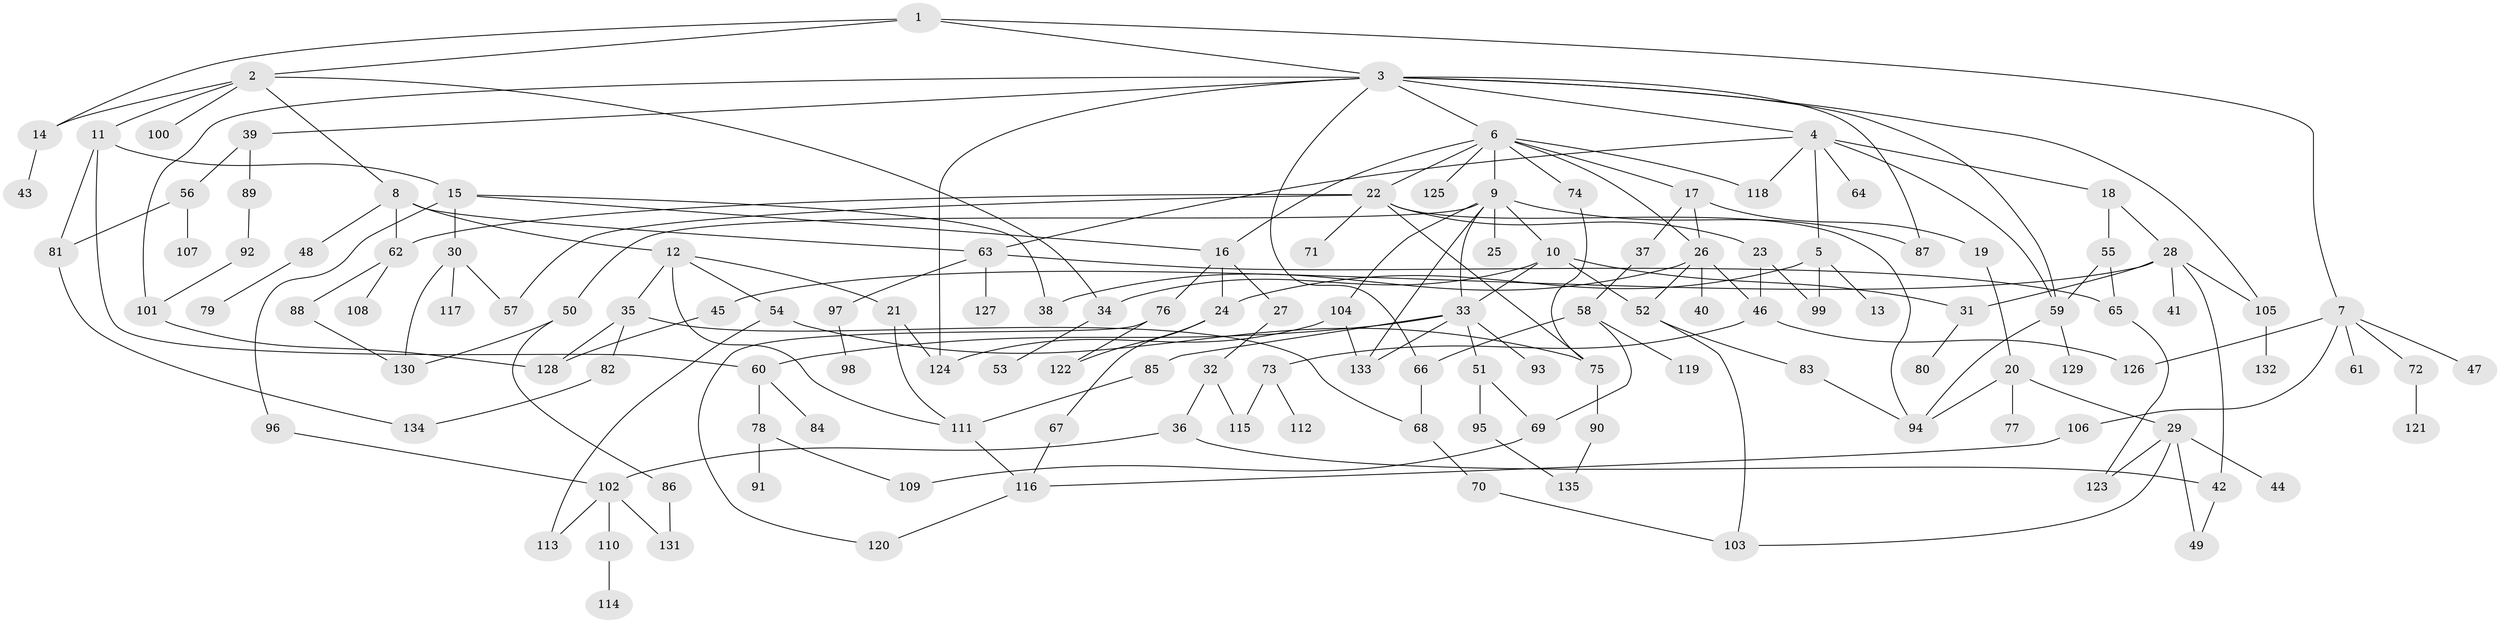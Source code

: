 // coarse degree distribution, {4: 0.12345679012345678, 6: 0.07407407407407407, 11: 0.012345679012345678, 9: 0.024691358024691357, 5: 0.07407407407407407, 7: 0.024691358024691357, 14: 0.012345679012345678, 8: 0.024691358024691357, 1: 0.2962962962962963, 2: 0.19753086419753085, 3: 0.13580246913580246}
// Generated by graph-tools (version 1.1) at 2025/16/03/04/25 18:16:57]
// undirected, 135 vertices, 192 edges
graph export_dot {
graph [start="1"]
  node [color=gray90,style=filled];
  1;
  2;
  3;
  4;
  5;
  6;
  7;
  8;
  9;
  10;
  11;
  12;
  13;
  14;
  15;
  16;
  17;
  18;
  19;
  20;
  21;
  22;
  23;
  24;
  25;
  26;
  27;
  28;
  29;
  30;
  31;
  32;
  33;
  34;
  35;
  36;
  37;
  38;
  39;
  40;
  41;
  42;
  43;
  44;
  45;
  46;
  47;
  48;
  49;
  50;
  51;
  52;
  53;
  54;
  55;
  56;
  57;
  58;
  59;
  60;
  61;
  62;
  63;
  64;
  65;
  66;
  67;
  68;
  69;
  70;
  71;
  72;
  73;
  74;
  75;
  76;
  77;
  78;
  79;
  80;
  81;
  82;
  83;
  84;
  85;
  86;
  87;
  88;
  89;
  90;
  91;
  92;
  93;
  94;
  95;
  96;
  97;
  98;
  99;
  100;
  101;
  102;
  103;
  104;
  105;
  106;
  107;
  108;
  109;
  110;
  111;
  112;
  113;
  114;
  115;
  116;
  117;
  118;
  119;
  120;
  121;
  122;
  123;
  124;
  125;
  126;
  127;
  128;
  129;
  130;
  131;
  132;
  133;
  134;
  135;
  1 -- 2;
  1 -- 3;
  1 -- 7;
  1 -- 14;
  2 -- 8;
  2 -- 11;
  2 -- 14;
  2 -- 100;
  2 -- 34;
  3 -- 4;
  3 -- 6;
  3 -- 39;
  3 -- 59;
  3 -- 66;
  3 -- 87;
  3 -- 101;
  3 -- 105;
  3 -- 124;
  4 -- 5;
  4 -- 18;
  4 -- 64;
  4 -- 118;
  4 -- 63;
  4 -- 59;
  5 -- 13;
  5 -- 24;
  5 -- 99;
  6 -- 9;
  6 -- 17;
  6 -- 22;
  6 -- 26;
  6 -- 74;
  6 -- 118;
  6 -- 125;
  6 -- 16;
  7 -- 47;
  7 -- 61;
  7 -- 72;
  7 -- 106;
  7 -- 126;
  8 -- 12;
  8 -- 48;
  8 -- 62;
  8 -- 63;
  9 -- 10;
  9 -- 25;
  9 -- 33;
  9 -- 50;
  9 -- 104;
  9 -- 87;
  9 -- 133;
  10 -- 31;
  10 -- 34;
  10 -- 52;
  10 -- 33;
  11 -- 15;
  11 -- 60;
  11 -- 81;
  12 -- 21;
  12 -- 35;
  12 -- 54;
  12 -- 111;
  14 -- 43;
  15 -- 16;
  15 -- 30;
  15 -- 96;
  15 -- 38;
  16 -- 27;
  16 -- 76;
  16 -- 24;
  17 -- 19;
  17 -- 37;
  17 -- 26;
  18 -- 28;
  18 -- 55;
  19 -- 20;
  20 -- 29;
  20 -- 77;
  20 -- 94;
  21 -- 111;
  21 -- 124;
  22 -- 23;
  22 -- 57;
  22 -- 71;
  22 -- 62;
  22 -- 75;
  22 -- 94;
  23 -- 46;
  23 -- 99;
  24 -- 67;
  24 -- 122;
  26 -- 38;
  26 -- 40;
  26 -- 52;
  26 -- 46;
  27 -- 32;
  28 -- 41;
  28 -- 45;
  28 -- 31;
  28 -- 42;
  28 -- 105;
  29 -- 44;
  29 -- 49;
  29 -- 103;
  29 -- 123;
  30 -- 117;
  30 -- 57;
  30 -- 130;
  31 -- 80;
  32 -- 36;
  32 -- 115;
  33 -- 51;
  33 -- 85;
  33 -- 93;
  33 -- 133;
  33 -- 60;
  34 -- 53;
  35 -- 68;
  35 -- 82;
  35 -- 128;
  36 -- 42;
  36 -- 102;
  37 -- 58;
  39 -- 56;
  39 -- 89;
  42 -- 49;
  45 -- 128;
  46 -- 73;
  46 -- 126;
  48 -- 79;
  50 -- 86;
  50 -- 130;
  51 -- 69;
  51 -- 95;
  52 -- 83;
  52 -- 103;
  54 -- 75;
  54 -- 113;
  55 -- 59;
  55 -- 65;
  56 -- 81;
  56 -- 107;
  58 -- 119;
  58 -- 66;
  58 -- 69;
  59 -- 129;
  59 -- 94;
  60 -- 78;
  60 -- 84;
  62 -- 88;
  62 -- 108;
  63 -- 65;
  63 -- 97;
  63 -- 127;
  65 -- 123;
  66 -- 68;
  67 -- 116;
  68 -- 70;
  69 -- 109;
  70 -- 103;
  72 -- 121;
  73 -- 112;
  73 -- 115;
  74 -- 75;
  75 -- 90;
  76 -- 120;
  76 -- 122;
  78 -- 91;
  78 -- 109;
  81 -- 134;
  82 -- 134;
  83 -- 94;
  85 -- 111;
  86 -- 131;
  88 -- 130;
  89 -- 92;
  90 -- 135;
  92 -- 101;
  95 -- 135;
  96 -- 102;
  97 -- 98;
  101 -- 128;
  102 -- 110;
  102 -- 113;
  102 -- 131;
  104 -- 124;
  104 -- 133;
  105 -- 132;
  106 -- 116;
  110 -- 114;
  111 -- 116;
  116 -- 120;
}
